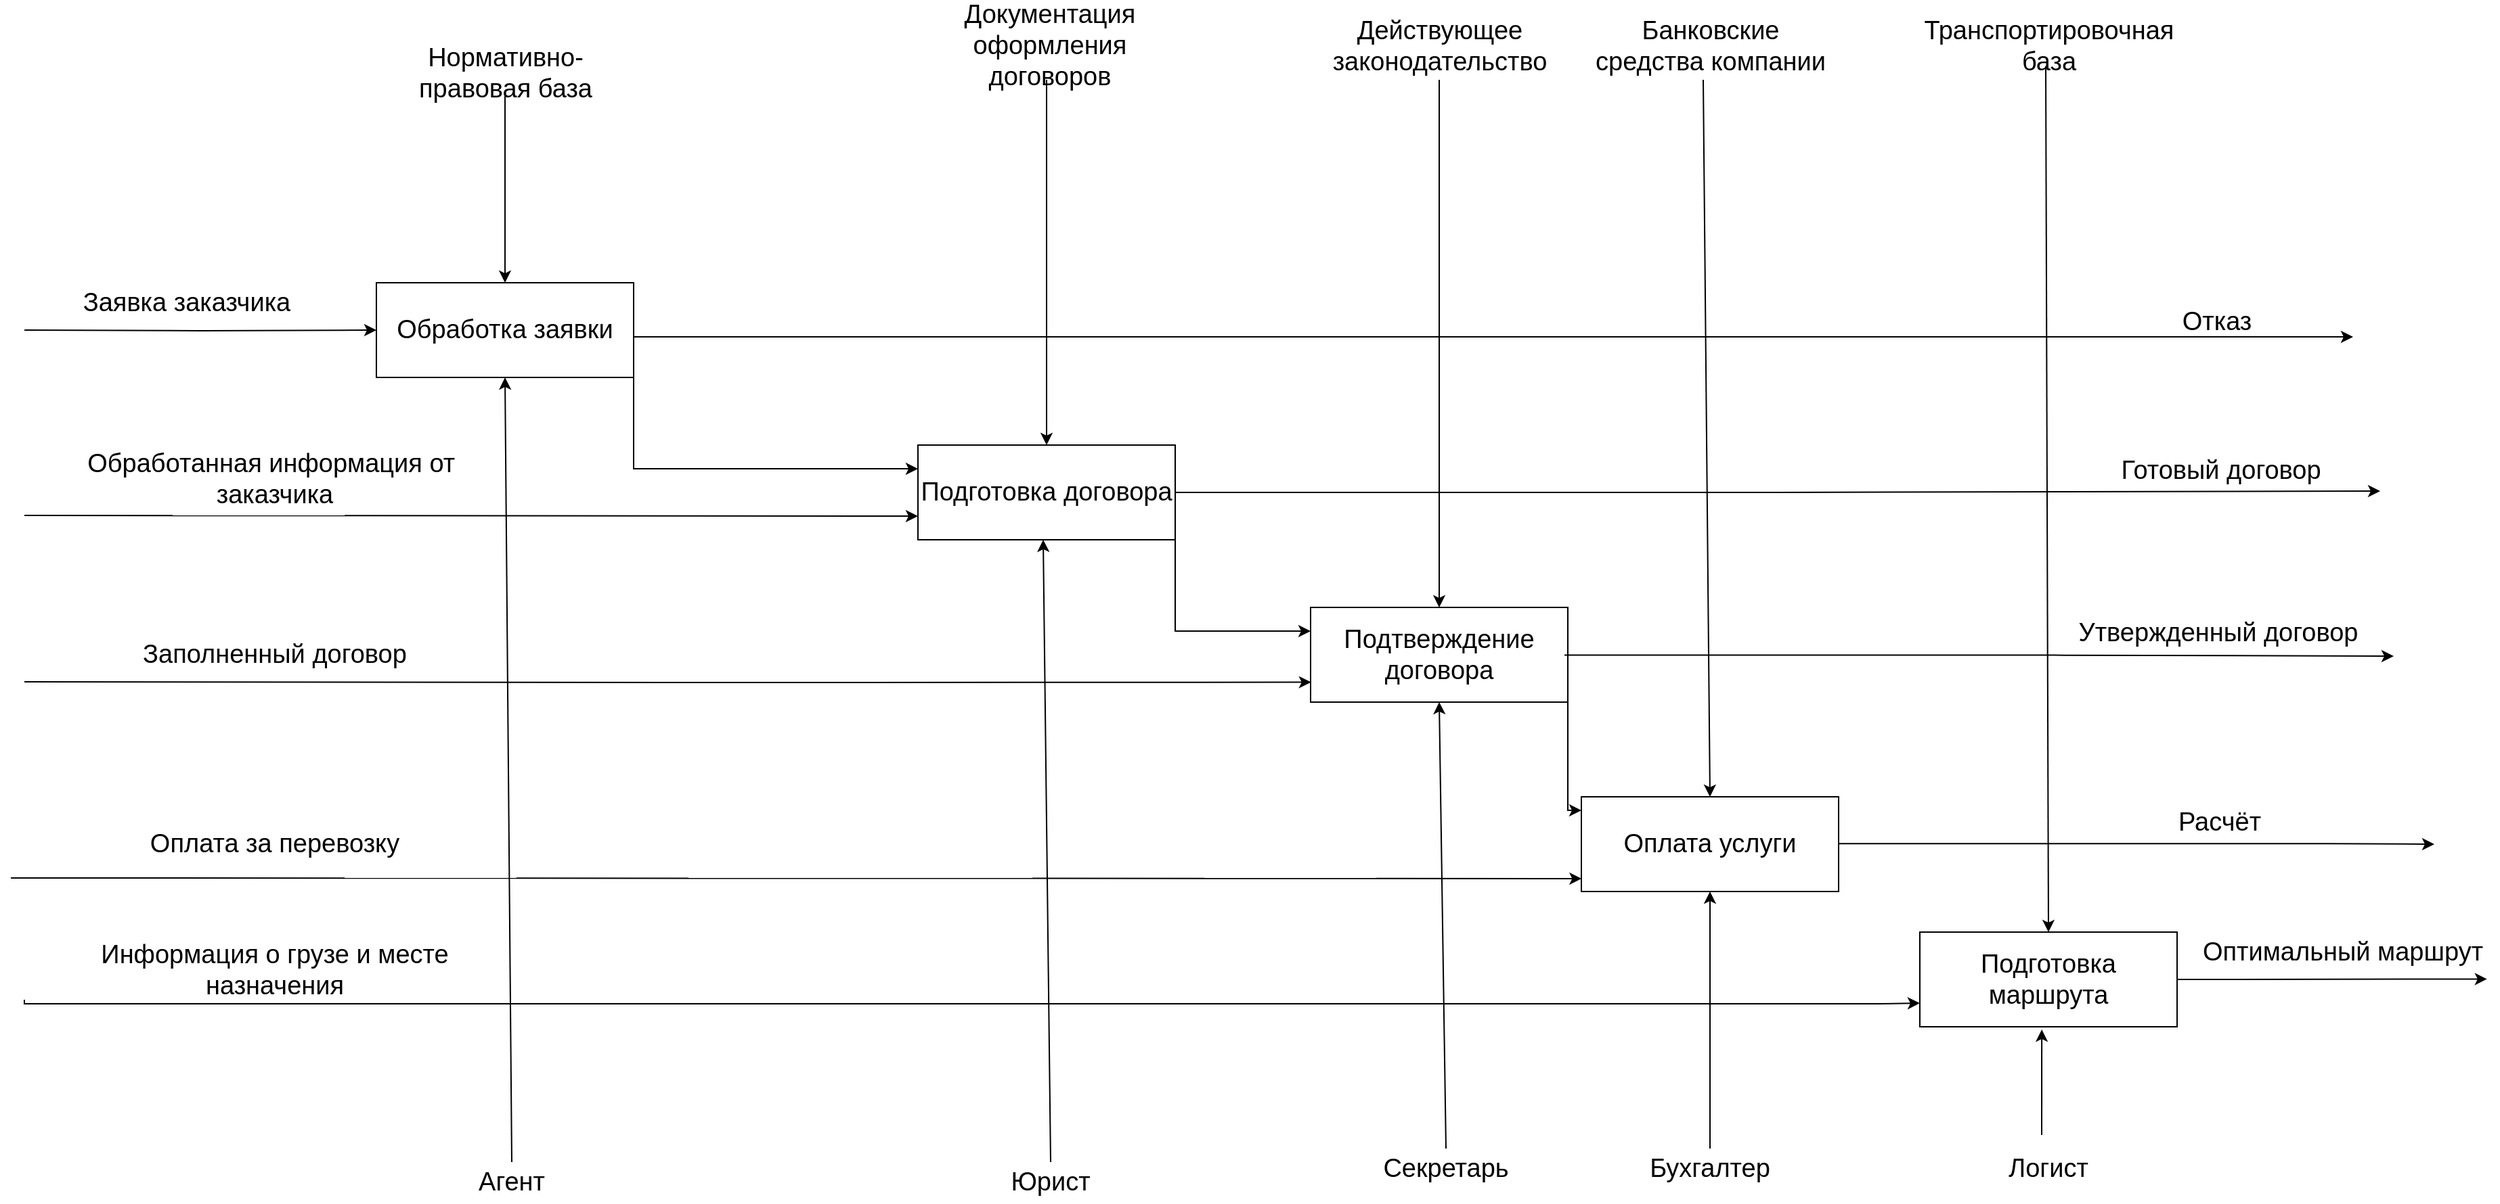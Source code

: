 <mxfile version="22.1.21" type="device">
  <diagram name="Page-1" id="HLVHp3GOaiNN6hP2Ax-b">
    <mxGraphModel dx="1922" dy="4413" grid="0" gridSize="10" guides="1" tooltips="1" connect="1" arrows="1" fold="1" page="1" pageScale="1" pageWidth="4681" pageHeight="3300" math="0" shadow="0">
      <root>
        <mxCell id="0" />
        <mxCell id="1" parent="0" />
        <mxCell id="IVrsnkdXytN1Y5xOXopg-2" value="Обработка заявки" style="rounded=0;whiteSpace=wrap;html=1;spacing=2;fontSize=19;" vertex="1" parent="1">
          <mxGeometry x="280" y="200" width="190" height="70" as="geometry" />
        </mxCell>
        <mxCell id="IVrsnkdXytN1Y5xOXopg-5" value="Подготовка договора" style="rounded=0;whiteSpace=wrap;html=1;spacing=2;fontSize=19;" vertex="1" parent="1">
          <mxGeometry x="680" y="320" width="190" height="70" as="geometry" />
        </mxCell>
        <mxCell id="IVrsnkdXytN1Y5xOXopg-6" value="Оплата услуги" style="rounded=0;whiteSpace=wrap;html=1;spacing=2;fontSize=19;" vertex="1" parent="1">
          <mxGeometry x="1170" y="580" width="190" height="70" as="geometry" />
        </mxCell>
        <mxCell id="IVrsnkdXytN1Y5xOXopg-7" value="Подтверждение договора" style="rounded=0;whiteSpace=wrap;html=1;spacing=2;fontSize=19;" vertex="1" parent="1">
          <mxGeometry x="970" y="440" width="190" height="70" as="geometry" />
        </mxCell>
        <mxCell id="IVrsnkdXytN1Y5xOXopg-8" value="Подготовка маршрута" style="rounded=0;whiteSpace=wrap;html=1;spacing=2;fontSize=19;" vertex="1" parent="1">
          <mxGeometry x="1420" y="680" width="190" height="70" as="geometry" />
        </mxCell>
        <mxCell id="IVrsnkdXytN1Y5xOXopg-9" value="" style="endArrow=classic;html=1;rounded=0;edgeStyle=orthogonalEdgeStyle;entryX=0;entryY=0.5;entryDx=0;entryDy=0;spacing=2;fontSize=19;" edge="1" parent="1" target="IVrsnkdXytN1Y5xOXopg-2">
          <mxGeometry width="50" height="50" relative="1" as="geometry">
            <mxPoint x="20" y="235" as="sourcePoint" />
            <mxPoint x="450" y="320" as="targetPoint" />
          </mxGeometry>
        </mxCell>
        <mxCell id="IVrsnkdXytN1Y5xOXopg-10" value="Заявка заказчика" style="text;html=1;strokeColor=none;fillColor=none;align=center;verticalAlign=middle;whiteSpace=wrap;rounded=0;spacing=2;fontSize=19;" vertex="1" parent="1">
          <mxGeometry x="60" y="200" width="160" height="30" as="geometry" />
        </mxCell>
        <mxCell id="IVrsnkdXytN1Y5xOXopg-11" value="" style="endArrow=classic;html=1;rounded=0;edgeStyle=orthogonalEdgeStyle;exitX=1;exitY=0.5;exitDx=0;exitDy=0;entryX=0;entryY=0.25;entryDx=0;entryDy=0;spacing=2;fontSize=19;" edge="1" parent="1" source="IVrsnkdXytN1Y5xOXopg-2" target="IVrsnkdXytN1Y5xOXopg-5">
          <mxGeometry width="50" height="50" relative="1" as="geometry">
            <mxPoint x="500" y="380" as="sourcePoint" />
            <mxPoint x="650" y="340" as="targetPoint" />
            <Array as="points">
              <mxPoint x="470" y="338" />
            </Array>
          </mxGeometry>
        </mxCell>
        <mxCell id="IVrsnkdXytN1Y5xOXopg-12" value="" style="endArrow=classic;html=1;rounded=0;edgeStyle=orthogonalEdgeStyle;entryX=0;entryY=0.75;entryDx=0;entryDy=0;spacing=2;fontSize=19;" edge="1" parent="1" target="IVrsnkdXytN1Y5xOXopg-5">
          <mxGeometry width="50" height="50" relative="1" as="geometry">
            <mxPoint x="20" y="372" as="sourcePoint" />
            <mxPoint x="510" y="370" as="targetPoint" />
          </mxGeometry>
        </mxCell>
        <mxCell id="IVrsnkdXytN1Y5xOXopg-13" value="Обработанная информация от&amp;nbsp; заказчика" style="text;html=1;strokeColor=none;fillColor=none;align=center;verticalAlign=middle;whiteSpace=wrap;rounded=0;spacing=2;fontSize=19;" vertex="1" parent="1">
          <mxGeometry x="60" y="330" width="290" height="30" as="geometry" />
        </mxCell>
        <mxCell id="IVrsnkdXytN1Y5xOXopg-14" value="" style="endArrow=classic;html=1;rounded=0;edgeStyle=orthogonalEdgeStyle;entryX=0.002;entryY=0.79;entryDx=0;entryDy=0;entryPerimeter=0;spacing=2;fontSize=19;" edge="1" parent="1" target="IVrsnkdXytN1Y5xOXopg-7">
          <mxGeometry width="50" height="50" relative="1" as="geometry">
            <mxPoint x="20" y="495" as="sourcePoint" />
            <mxPoint x="940" y="495" as="targetPoint" />
            <Array as="points" />
          </mxGeometry>
        </mxCell>
        <mxCell id="IVrsnkdXytN1Y5xOXopg-15" value="Заполненный договор" style="text;html=1;strokeColor=none;fillColor=none;align=center;verticalAlign=middle;whiteSpace=wrap;rounded=0;spacing=2;fontSize=19;" vertex="1" parent="1">
          <mxGeometry x="60" y="460" width="290" height="30" as="geometry" />
        </mxCell>
        <mxCell id="IVrsnkdXytN1Y5xOXopg-16" value="" style="endArrow=classic;html=1;rounded=0;edgeStyle=orthogonalEdgeStyle;exitX=1;exitY=0.5;exitDx=0;exitDy=0;entryX=0;entryY=0.25;entryDx=0;entryDy=0;spacing=2;fontSize=19;" edge="1" parent="1" target="IVrsnkdXytN1Y5xOXopg-7">
          <mxGeometry width="50" height="50" relative="1" as="geometry">
            <mxPoint x="870" y="330" as="sourcePoint" />
            <mxPoint x="950" y="433" as="targetPoint" />
            <Array as="points">
              <mxPoint x="870" y="458" />
            </Array>
          </mxGeometry>
        </mxCell>
        <mxCell id="IVrsnkdXytN1Y5xOXopg-17" value="" style="endArrow=classic;html=1;rounded=0;edgeStyle=orthogonalEdgeStyle;entryX=0.001;entryY=0.864;entryDx=0;entryDy=0;entryPerimeter=0;fontSize=19;" edge="1" parent="1" target="IVrsnkdXytN1Y5xOXopg-6">
          <mxGeometry width="50" height="50" relative="1" as="geometry">
            <mxPoint x="10" y="640" as="sourcePoint" />
            <mxPoint x="1220" y="640" as="targetPoint" />
            <Array as="points">
              <mxPoint x="10" y="640" />
            </Array>
          </mxGeometry>
        </mxCell>
        <mxCell id="IVrsnkdXytN1Y5xOXopg-18" value="" style="endArrow=classic;html=1;rounded=0;edgeStyle=orthogonalEdgeStyle;exitX=1;exitY=0.5;exitDx=0;exitDy=0;spacing=2;fontSize=19;" edge="1" parent="1" target="IVrsnkdXytN1Y5xOXopg-6">
          <mxGeometry width="50" height="50" relative="1" as="geometry">
            <mxPoint x="1160" y="460" as="sourcePoint" />
            <mxPoint x="1260" y="588" as="targetPoint" />
            <Array as="points">
              <mxPoint x="1160" y="590" />
            </Array>
          </mxGeometry>
        </mxCell>
        <mxCell id="IVrsnkdXytN1Y5xOXopg-20" value="Оплата за перевозку" style="text;html=1;strokeColor=none;fillColor=none;align=center;verticalAlign=middle;whiteSpace=wrap;rounded=0;spacing=2;fontSize=19;" vertex="1" parent="1">
          <mxGeometry x="60" y="600" width="290" height="30" as="geometry" />
        </mxCell>
        <mxCell id="IVrsnkdXytN1Y5xOXopg-21" value="" style="endArrow=classic;html=1;rounded=0;edgeStyle=orthogonalEdgeStyle;entryX=0;entryY=0.75;entryDx=0;entryDy=0;spacing=2;fontSize=19;" edge="1" parent="1" target="IVrsnkdXytN1Y5xOXopg-8">
          <mxGeometry width="50" height="50" relative="1" as="geometry">
            <mxPoint x="20" y="730" as="sourcePoint" />
            <mxPoint x="1180" y="730" as="targetPoint" />
            <Array as="points">
              <mxPoint x="20" y="733" />
              <mxPoint x="1390" y="733" />
            </Array>
          </mxGeometry>
        </mxCell>
        <mxCell id="IVrsnkdXytN1Y5xOXopg-22" value="Информация о грузе и месте назначения" style="text;html=1;strokeColor=none;fillColor=none;align=center;verticalAlign=middle;whiteSpace=wrap;rounded=0;spacing=2;fontSize=19;" vertex="1" parent="1">
          <mxGeometry x="60" y="693" width="290" height="30" as="geometry" />
        </mxCell>
        <mxCell id="IVrsnkdXytN1Y5xOXopg-23" value="" style="endArrow=classic;html=1;rounded=0;entryX=0.5;entryY=0;entryDx=0;entryDy=0;spacing=2;fontSize=19;" edge="1" parent="1" target="IVrsnkdXytN1Y5xOXopg-2">
          <mxGeometry width="50" height="50" relative="1" as="geometry">
            <mxPoint x="375" y="60" as="sourcePoint" />
            <mxPoint x="460" y="110" as="targetPoint" />
          </mxGeometry>
        </mxCell>
        <mxCell id="IVrsnkdXytN1Y5xOXopg-24" value="Нормативно-правовая база" style="text;html=1;strokeColor=none;fillColor=none;align=center;verticalAlign=middle;whiteSpace=wrap;rounded=0;spacing=2;fontSize=19;" vertex="1" parent="1">
          <mxGeometry x="282.5" y="30" width="185" height="30" as="geometry" />
        </mxCell>
        <mxCell id="IVrsnkdXytN1Y5xOXopg-25" value="" style="endArrow=classic;html=1;rounded=0;entryX=0.5;entryY=0;entryDx=0;entryDy=0;spacing=2;fontSize=19;" edge="1" parent="1" target="IVrsnkdXytN1Y5xOXopg-5">
          <mxGeometry width="50" height="50" relative="1" as="geometry">
            <mxPoint x="775" y="50" as="sourcePoint" />
            <mxPoint x="774.62" y="305" as="targetPoint" />
          </mxGeometry>
        </mxCell>
        <mxCell id="IVrsnkdXytN1Y5xOXopg-26" value="Документация оформления договоров" style="text;html=1;strokeColor=none;fillColor=none;align=center;verticalAlign=middle;whiteSpace=wrap;rounded=0;fontSize=19;" vertex="1" parent="1">
          <mxGeometry x="685" y="10" width="185" height="30" as="geometry" />
        </mxCell>
        <mxCell id="IVrsnkdXytN1Y5xOXopg-27" value="" style="endArrow=classic;html=1;rounded=0;entryX=0.5;entryY=0;entryDx=0;entryDy=0;spacing=2;fontSize=19;" edge="1" parent="1" target="IVrsnkdXytN1Y5xOXopg-7">
          <mxGeometry width="50" height="50" relative="1" as="geometry">
            <mxPoint x="1065" y="50" as="sourcePoint" />
            <mxPoint x="1064.57" y="440" as="targetPoint" />
          </mxGeometry>
        </mxCell>
        <mxCell id="IVrsnkdXytN1Y5xOXopg-28" value="Действующее законодательство" style="text;html=1;strokeColor=none;fillColor=none;align=center;verticalAlign=middle;whiteSpace=wrap;rounded=0;fontSize=19;" vertex="1" parent="1">
          <mxGeometry x="972.5" y="10" width="185" height="30" as="geometry" />
        </mxCell>
        <mxCell id="IVrsnkdXytN1Y5xOXopg-29" value="Банковские средства компании" style="text;html=1;strokeColor=none;fillColor=none;align=center;verticalAlign=middle;whiteSpace=wrap;rounded=0;fontSize=19;" vertex="1" parent="1">
          <mxGeometry x="1172.5" y="10" width="185" height="30" as="geometry" />
        </mxCell>
        <mxCell id="IVrsnkdXytN1Y5xOXopg-31" value="" style="endArrow=classic;html=1;rounded=0;entryX=0.5;entryY=0;entryDx=0;entryDy=0;spacing=2;fontSize=19;" edge="1" parent="1" target="IVrsnkdXytN1Y5xOXopg-6">
          <mxGeometry width="50" height="50" relative="1" as="geometry">
            <mxPoint x="1260" y="50" as="sourcePoint" />
            <mxPoint x="1292.07" y="430" as="targetPoint" />
          </mxGeometry>
        </mxCell>
        <mxCell id="IVrsnkdXytN1Y5xOXopg-32" value="" style="endArrow=classic;html=1;rounded=0;entryX=0.5;entryY=0;entryDx=0;entryDy=0;spacing=2;fontSize=19;" edge="1" parent="1" target="IVrsnkdXytN1Y5xOXopg-8">
          <mxGeometry width="50" height="50" relative="1" as="geometry">
            <mxPoint x="1513" y="40" as="sourcePoint" />
            <mxPoint x="1517.5" y="670" as="targetPoint" />
          </mxGeometry>
        </mxCell>
        <mxCell id="IVrsnkdXytN1Y5xOXopg-33" value="Транспортировочная база" style="text;html=1;strokeColor=none;fillColor=none;align=center;verticalAlign=middle;whiteSpace=wrap;rounded=0;fontSize=19;" vertex="1" parent="1">
          <mxGeometry x="1422.5" y="10" width="185" height="30" as="geometry" />
        </mxCell>
        <mxCell id="IVrsnkdXytN1Y5xOXopg-34" value="" style="endArrow=classic;html=1;rounded=0;entryX=0.5;entryY=1;entryDx=0;entryDy=0;spacing=2;fontSize=19;" edge="1" parent="1" target="IVrsnkdXytN1Y5xOXopg-2">
          <mxGeometry width="50" height="50" relative="1" as="geometry">
            <mxPoint x="380" y="850" as="sourcePoint" />
            <mxPoint x="600" y="490" as="targetPoint" />
          </mxGeometry>
        </mxCell>
        <mxCell id="IVrsnkdXytN1Y5xOXopg-35" value="Агент" style="text;html=1;strokeColor=none;fillColor=none;align=center;verticalAlign=middle;whiteSpace=wrap;rounded=0;spacing=2;fontSize=19;" vertex="1" parent="1">
          <mxGeometry x="310" y="850" width="140" height="30" as="geometry" />
        </mxCell>
        <mxCell id="IVrsnkdXytN1Y5xOXopg-38" value="" style="endArrow=classic;html=1;rounded=0;entryX=0.5;entryY=1;entryDx=0;entryDy=0;spacing=2;fontSize=19;" edge="1" parent="1">
          <mxGeometry width="50" height="50" relative="1" as="geometry">
            <mxPoint x="778" y="850" as="sourcePoint" />
            <mxPoint x="772.5" y="390" as="targetPoint" />
          </mxGeometry>
        </mxCell>
        <mxCell id="IVrsnkdXytN1Y5xOXopg-39" value="Юрист" style="text;html=1;strokeColor=none;fillColor=none;align=center;verticalAlign=middle;whiteSpace=wrap;rounded=0;spacing=2;fontSize=19;" vertex="1" parent="1">
          <mxGeometry x="707.5" y="850" width="140" height="30" as="geometry" />
        </mxCell>
        <mxCell id="IVrsnkdXytN1Y5xOXopg-40" value="" style="endArrow=classic;html=1;rounded=0;entryX=0.5;entryY=1;entryDx=0;entryDy=0;spacing=2;fontSize=19;" edge="1" parent="1" target="IVrsnkdXytN1Y5xOXopg-7">
          <mxGeometry width="50" height="50" relative="1" as="geometry">
            <mxPoint x="1070" y="840" as="sourcePoint" />
            <mxPoint x="1062.25" y="510" as="targetPoint" />
          </mxGeometry>
        </mxCell>
        <mxCell id="IVrsnkdXytN1Y5xOXopg-41" value="Секретарь" style="text;html=1;strokeColor=none;fillColor=none;align=center;verticalAlign=middle;whiteSpace=wrap;rounded=0;spacing=2;fontSize=19;" vertex="1" parent="1">
          <mxGeometry x="1000" y="840" width="140" height="30" as="geometry" />
        </mxCell>
        <mxCell id="IVrsnkdXytN1Y5xOXopg-42" value="" style="endArrow=classic;html=1;rounded=0;entryX=0.5;entryY=1;entryDx=0;entryDy=0;spacing=2;fontSize=19;" edge="1" parent="1" target="IVrsnkdXytN1Y5xOXopg-6">
          <mxGeometry width="50" height="50" relative="1" as="geometry">
            <mxPoint x="1265" y="840" as="sourcePoint" />
            <mxPoint x="1262.5" y="700" as="targetPoint" />
          </mxGeometry>
        </mxCell>
        <mxCell id="IVrsnkdXytN1Y5xOXopg-43" value="Бухгалтер" style="text;html=1;strokeColor=none;fillColor=none;align=center;verticalAlign=middle;whiteSpace=wrap;rounded=0;spacing=2;fontSize=19;" vertex="1" parent="1">
          <mxGeometry x="1195" y="840" width="140" height="30" as="geometry" />
        </mxCell>
        <mxCell id="IVrsnkdXytN1Y5xOXopg-45" value="Логист" style="text;html=1;strokeColor=none;fillColor=none;align=center;verticalAlign=middle;whiteSpace=wrap;rounded=0;spacing=2;fontSize=19;" vertex="1" parent="1">
          <mxGeometry x="1445" y="840" width="140" height="30" as="geometry" />
        </mxCell>
        <mxCell id="IVrsnkdXytN1Y5xOXopg-46" value="" style="endArrow=classic;html=1;rounded=0;entryX=0.474;entryY=1.029;entryDx=0;entryDy=0;entryPerimeter=0;spacing=2;fontSize=19;" edge="1" parent="1" target="IVrsnkdXytN1Y5xOXopg-8">
          <mxGeometry width="50" height="50" relative="1" as="geometry">
            <mxPoint x="1510" y="830" as="sourcePoint" />
            <mxPoint x="1440" y="770" as="targetPoint" />
          </mxGeometry>
        </mxCell>
        <mxCell id="IVrsnkdXytN1Y5xOXopg-47" value="" style="endArrow=classic;html=1;rounded=0;edgeStyle=orthogonalEdgeStyle;spacing=2;fontSize=19;" edge="1" parent="1">
          <mxGeometry width="50" height="50" relative="1" as="geometry">
            <mxPoint x="470" y="240" as="sourcePoint" />
            <mxPoint x="1740" y="240" as="targetPoint" />
          </mxGeometry>
        </mxCell>
        <mxCell id="IVrsnkdXytN1Y5xOXopg-48" value="Отказ" style="text;html=1;align=center;verticalAlign=middle;resizable=0;points=[];autosize=1;strokeColor=none;fillColor=none;spacing=2;fontSize=19;" vertex="1" parent="1">
          <mxGeometry x="1605.5" y="211" width="67" height="35" as="geometry" />
        </mxCell>
        <mxCell id="IVrsnkdXytN1Y5xOXopg-49" value="" style="endArrow=classic;html=1;rounded=0;edgeStyle=orthogonalEdgeStyle;exitX=1;exitY=0.5;exitDx=0;exitDy=0;spacing=2;fontSize=19;" edge="1" parent="1" source="IVrsnkdXytN1Y5xOXopg-5">
          <mxGeometry width="50" height="50" relative="1" as="geometry">
            <mxPoint x="900" y="354.38" as="sourcePoint" />
            <mxPoint x="1760" y="354" as="targetPoint" />
          </mxGeometry>
        </mxCell>
        <mxCell id="IVrsnkdXytN1Y5xOXopg-50" value="Готовый договор" style="text;html=1;align=center;verticalAlign=middle;resizable=0;points=[];autosize=1;strokeColor=none;fillColor=none;spacing=2;fontSize=19;" vertex="1" parent="1">
          <mxGeometry x="1561" y="321" width="161" height="35" as="geometry" />
        </mxCell>
        <mxCell id="IVrsnkdXytN1Y5xOXopg-51" value="" style="endArrow=classic;html=1;rounded=0;edgeStyle=orthogonalEdgeStyle;exitX=1;exitY=0.5;exitDx=0;exitDy=0;spacing=2;fontSize=19;" edge="1" parent="1">
          <mxGeometry width="50" height="50" relative="1" as="geometry">
            <mxPoint x="1157.5" y="475.25" as="sourcePoint" />
            <mxPoint x="1770" y="476" as="targetPoint" />
            <Array as="points">
              <mxPoint x="1519" y="475" />
            </Array>
          </mxGeometry>
        </mxCell>
        <mxCell id="IVrsnkdXytN1Y5xOXopg-52" value="Утвержденный договор" style="text;html=1;align=center;verticalAlign=middle;resizable=0;points=[];autosize=1;strokeColor=none;fillColor=none;spacing=2;fontSize=19;" vertex="1" parent="1">
          <mxGeometry x="1530.5" y="441" width="219" height="35" as="geometry" />
        </mxCell>
        <mxCell id="IVrsnkdXytN1Y5xOXopg-53" value="" style="endArrow=classic;html=1;rounded=0;edgeStyle=orthogonalEdgeStyle;exitX=1;exitY=0.5;exitDx=0;exitDy=0;spacing=2;fontSize=19;" edge="1" parent="1">
          <mxGeometry width="50" height="50" relative="1" as="geometry">
            <mxPoint x="1360" y="614.61" as="sourcePoint" />
            <mxPoint x="1800" y="615" as="targetPoint" />
            <Array as="points">
              <mxPoint x="1721.5" y="614.36" />
            </Array>
          </mxGeometry>
        </mxCell>
        <mxCell id="IVrsnkdXytN1Y5xOXopg-54" value="Расчёт" style="text;html=1;align=center;verticalAlign=middle;resizable=0;points=[];autosize=1;strokeColor=none;fillColor=none;spacing=2;fontSize=19;" vertex="1" parent="1">
          <mxGeometry x="1602" y="581" width="78" height="35" as="geometry" />
        </mxCell>
        <mxCell id="IVrsnkdXytN1Y5xOXopg-55" value="" style="endArrow=classic;html=1;rounded=0;exitX=1;exitY=0.5;exitDx=0;exitDy=0;spacing=2;fontSize=19;entryX=0.995;entryY=1.077;entryDx=0;entryDy=0;entryPerimeter=0;" edge="1" parent="1" source="IVrsnkdXytN1Y5xOXopg-8" target="IVrsnkdXytN1Y5xOXopg-56">
          <mxGeometry width="50" height="50" relative="1" as="geometry">
            <mxPoint x="1300" y="780" as="sourcePoint" />
            <mxPoint x="1800" y="715" as="targetPoint" />
          </mxGeometry>
        </mxCell>
        <mxCell id="IVrsnkdXytN1Y5xOXopg-56" value="Оптимальный маршрут" style="text;html=1;align=center;verticalAlign=middle;resizable=0;points=[];autosize=1;strokeColor=none;fillColor=none;spacing=2;fontSize=19;" vertex="1" parent="1">
          <mxGeometry x="1623" y="677" width="217" height="35" as="geometry" />
        </mxCell>
      </root>
    </mxGraphModel>
  </diagram>
</mxfile>

